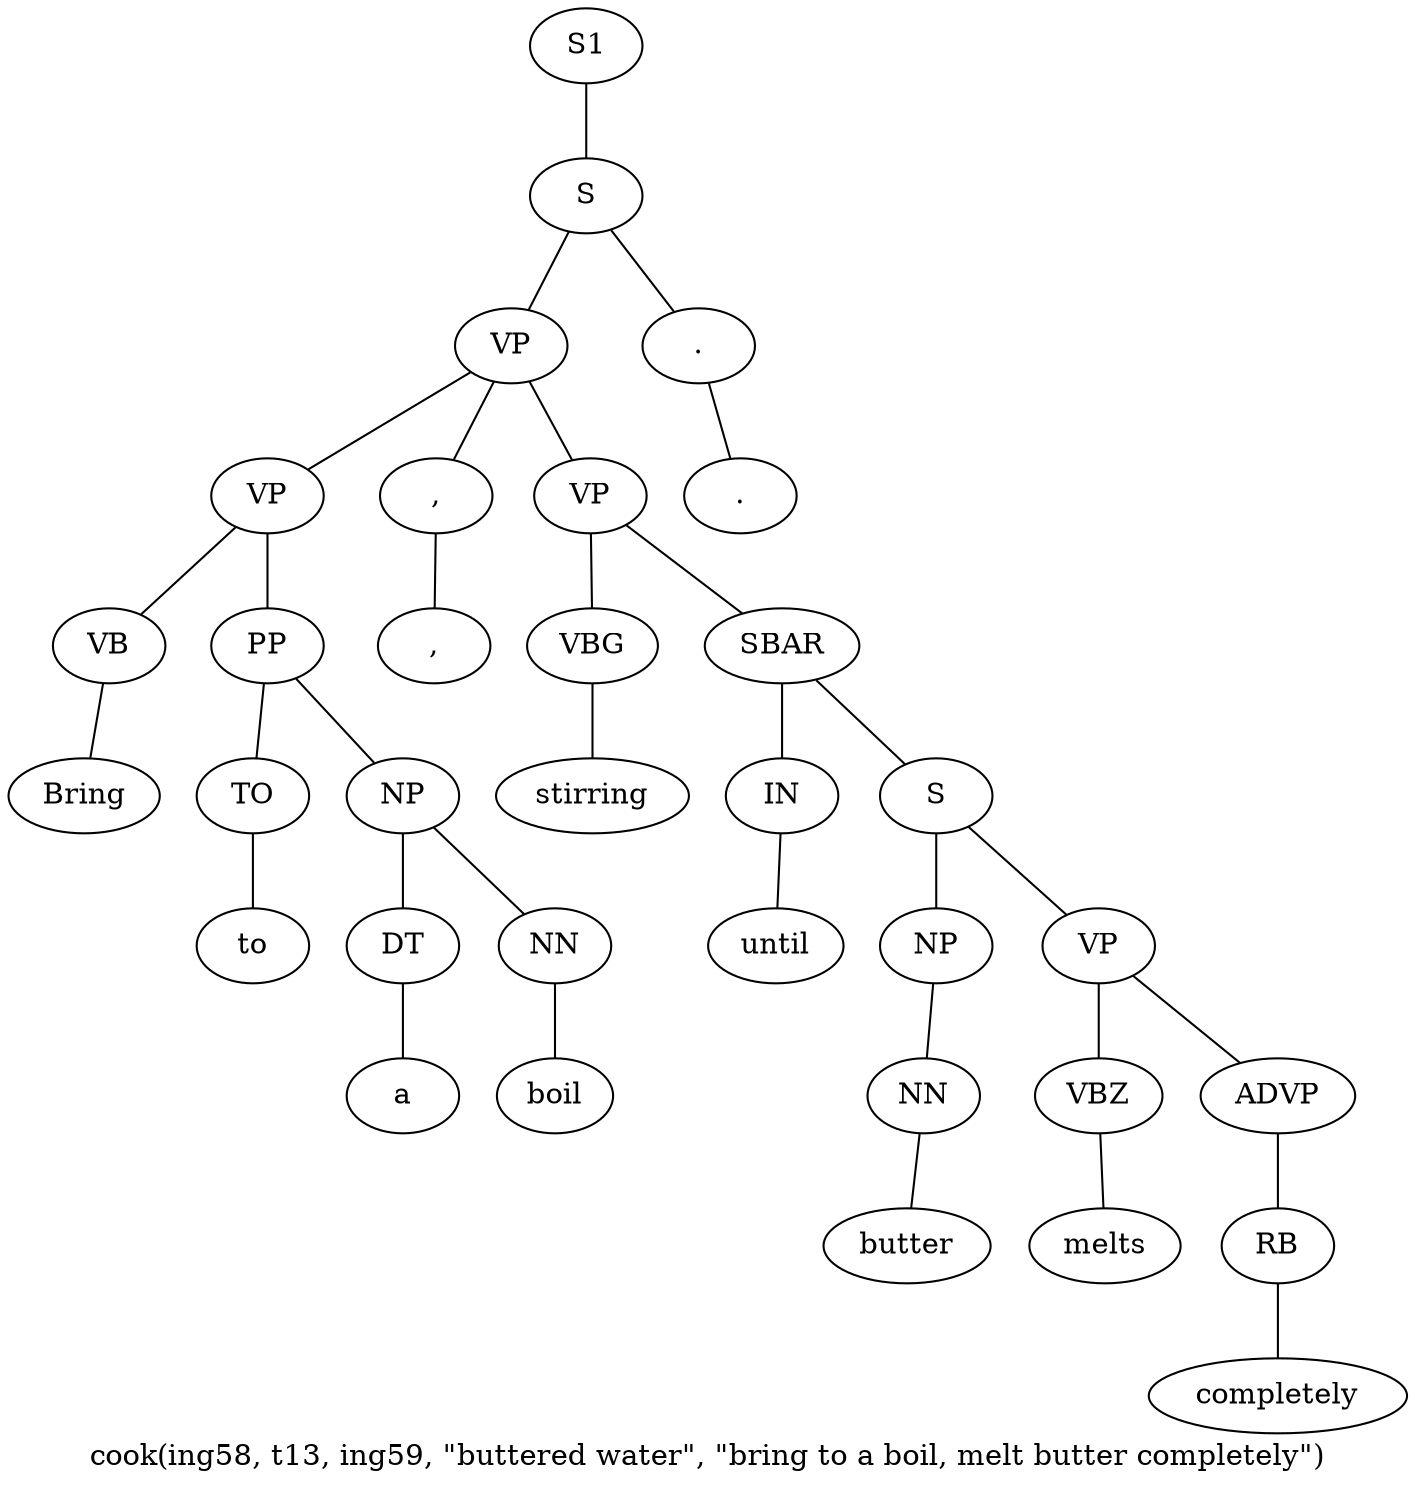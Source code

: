 graph SyntaxGraph {
	label = "cook(ing58, t13, ing59, \"buttered water\", \"bring to a boil, melt butter completely\")";
	Node0 [label="S1"];
	Node1 [label="S"];
	Node2 [label="VP"];
	Node3 [label="VP"];
	Node4 [label="VB"];
	Node5 [label="Bring"];
	Node6 [label="PP"];
	Node7 [label="TO"];
	Node8 [label="to"];
	Node9 [label="NP"];
	Node10 [label="DT"];
	Node11 [label="a"];
	Node12 [label="NN"];
	Node13 [label="boil"];
	Node14 [label=","];
	Node15 [label=","];
	Node16 [label="VP"];
	Node17 [label="VBG"];
	Node18 [label="stirring"];
	Node19 [label="SBAR"];
	Node20 [label="IN"];
	Node21 [label="until"];
	Node22 [label="S"];
	Node23 [label="NP"];
	Node24 [label="NN"];
	Node25 [label="butter"];
	Node26 [label="VP"];
	Node27 [label="VBZ"];
	Node28 [label="melts"];
	Node29 [label="ADVP"];
	Node30 [label="RB"];
	Node31 [label="completely"];
	Node32 [label="."];
	Node33 [label="."];

	Node0 -- Node1;
	Node1 -- Node2;
	Node1 -- Node32;
	Node2 -- Node3;
	Node2 -- Node14;
	Node2 -- Node16;
	Node3 -- Node4;
	Node3 -- Node6;
	Node4 -- Node5;
	Node6 -- Node7;
	Node6 -- Node9;
	Node7 -- Node8;
	Node9 -- Node10;
	Node9 -- Node12;
	Node10 -- Node11;
	Node12 -- Node13;
	Node14 -- Node15;
	Node16 -- Node17;
	Node16 -- Node19;
	Node17 -- Node18;
	Node19 -- Node20;
	Node19 -- Node22;
	Node20 -- Node21;
	Node22 -- Node23;
	Node22 -- Node26;
	Node23 -- Node24;
	Node24 -- Node25;
	Node26 -- Node27;
	Node26 -- Node29;
	Node27 -- Node28;
	Node29 -- Node30;
	Node30 -- Node31;
	Node32 -- Node33;
}